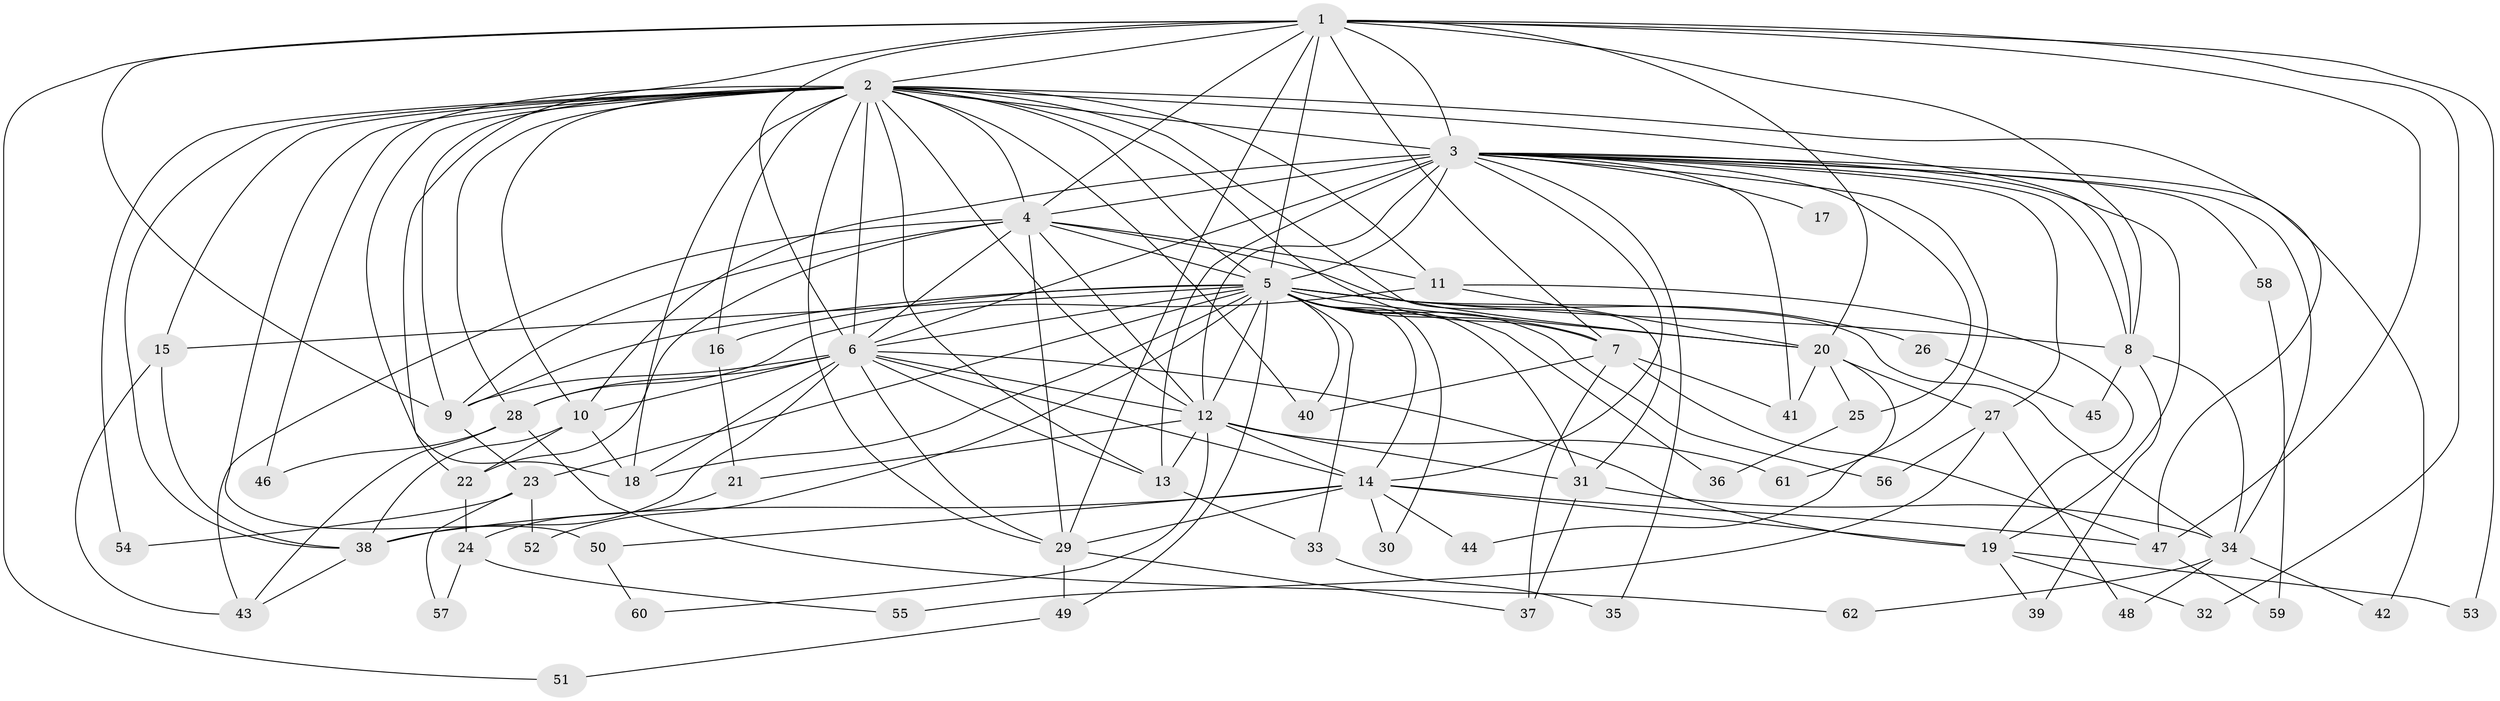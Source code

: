 // original degree distribution, {14: 0.008130081300813009, 25: 0.016260162601626018, 17: 0.024390243902439025, 24: 0.016260162601626018, 26: 0.008130081300813009, 16: 0.008130081300813009, 6: 0.024390243902439025, 3: 0.22764227642276422, 5: 0.056910569105691054, 8: 0.016260162601626018, 10: 0.008130081300813009, 4: 0.08130081300813008, 2: 0.4878048780487805, 7: 0.016260162601626018}
// Generated by graph-tools (version 1.1) at 2025/34/03/09/25 02:34:37]
// undirected, 62 vertices, 163 edges
graph export_dot {
graph [start="1"]
  node [color=gray90,style=filled];
  1;
  2;
  3;
  4;
  5;
  6;
  7;
  8;
  9;
  10;
  11;
  12;
  13;
  14;
  15;
  16;
  17;
  18;
  19;
  20;
  21;
  22;
  23;
  24;
  25;
  26;
  27;
  28;
  29;
  30;
  31;
  32;
  33;
  34;
  35;
  36;
  37;
  38;
  39;
  40;
  41;
  42;
  43;
  44;
  45;
  46;
  47;
  48;
  49;
  50;
  51;
  52;
  53;
  54;
  55;
  56;
  57;
  58;
  59;
  60;
  61;
  62;
  1 -- 2 [weight=4.0];
  1 -- 3 [weight=4.0];
  1 -- 4 [weight=2.0];
  1 -- 5 [weight=4.0];
  1 -- 6 [weight=3.0];
  1 -- 7 [weight=1.0];
  1 -- 8 [weight=1.0];
  1 -- 9 [weight=1.0];
  1 -- 18 [weight=1.0];
  1 -- 20 [weight=1.0];
  1 -- 29 [weight=1.0];
  1 -- 32 [weight=1.0];
  1 -- 47 [weight=1.0];
  1 -- 51 [weight=1.0];
  1 -- 53 [weight=1.0];
  2 -- 3 [weight=4.0];
  2 -- 4 [weight=2.0];
  2 -- 5 [weight=4.0];
  2 -- 6 [weight=9.0];
  2 -- 7 [weight=1.0];
  2 -- 8 [weight=1.0];
  2 -- 9 [weight=1.0];
  2 -- 10 [weight=1.0];
  2 -- 11 [weight=1.0];
  2 -- 12 [weight=1.0];
  2 -- 13 [weight=1.0];
  2 -- 15 [weight=1.0];
  2 -- 16 [weight=1.0];
  2 -- 18 [weight=1.0];
  2 -- 22 [weight=1.0];
  2 -- 28 [weight=1.0];
  2 -- 29 [weight=1.0];
  2 -- 31 [weight=1.0];
  2 -- 38 [weight=3.0];
  2 -- 40 [weight=2.0];
  2 -- 46 [weight=1.0];
  2 -- 47 [weight=1.0];
  2 -- 50 [weight=1.0];
  2 -- 54 [weight=1.0];
  3 -- 4 [weight=2.0];
  3 -- 5 [weight=4.0];
  3 -- 6 [weight=3.0];
  3 -- 8 [weight=2.0];
  3 -- 10 [weight=1.0];
  3 -- 12 [weight=1.0];
  3 -- 13 [weight=1.0];
  3 -- 14 [weight=2.0];
  3 -- 17 [weight=2.0];
  3 -- 19 [weight=1.0];
  3 -- 25 [weight=1.0];
  3 -- 27 [weight=1.0];
  3 -- 34 [weight=2.0];
  3 -- 35 [weight=1.0];
  3 -- 41 [weight=1.0];
  3 -- 42 [weight=1.0];
  3 -- 58 [weight=1.0];
  3 -- 61 [weight=1.0];
  4 -- 5 [weight=2.0];
  4 -- 6 [weight=1.0];
  4 -- 9 [weight=1.0];
  4 -- 11 [weight=1.0];
  4 -- 12 [weight=1.0];
  4 -- 20 [weight=1.0];
  4 -- 22 [weight=1.0];
  4 -- 29 [weight=1.0];
  4 -- 43 [weight=1.0];
  5 -- 6 [weight=3.0];
  5 -- 7 [weight=1.0];
  5 -- 8 [weight=1.0];
  5 -- 9 [weight=1.0];
  5 -- 12 [weight=1.0];
  5 -- 14 [weight=1.0];
  5 -- 15 [weight=1.0];
  5 -- 16 [weight=1.0];
  5 -- 18 [weight=1.0];
  5 -- 20 [weight=1.0];
  5 -- 23 [weight=1.0];
  5 -- 26 [weight=1.0];
  5 -- 30 [weight=1.0];
  5 -- 31 [weight=1.0];
  5 -- 33 [weight=1.0];
  5 -- 34 [weight=1.0];
  5 -- 36 [weight=1.0];
  5 -- 40 [weight=1.0];
  5 -- 49 [weight=1.0];
  5 -- 52 [weight=1.0];
  5 -- 56 [weight=1.0];
  6 -- 9 [weight=1.0];
  6 -- 10 [weight=1.0];
  6 -- 12 [weight=1.0];
  6 -- 13 [weight=1.0];
  6 -- 14 [weight=8.0];
  6 -- 18 [weight=1.0];
  6 -- 19 [weight=1.0];
  6 -- 28 [weight=2.0];
  6 -- 29 [weight=1.0];
  6 -- 38 [weight=1.0];
  7 -- 37 [weight=1.0];
  7 -- 40 [weight=1.0];
  7 -- 41 [weight=1.0];
  7 -- 47 [weight=1.0];
  8 -- 34 [weight=1.0];
  8 -- 39 [weight=1.0];
  8 -- 45 [weight=1.0];
  9 -- 23 [weight=1.0];
  10 -- 18 [weight=4.0];
  10 -- 22 [weight=1.0];
  10 -- 38 [weight=1.0];
  11 -- 19 [weight=1.0];
  11 -- 20 [weight=1.0];
  11 -- 28 [weight=1.0];
  12 -- 13 [weight=1.0];
  12 -- 14 [weight=1.0];
  12 -- 21 [weight=1.0];
  12 -- 31 [weight=1.0];
  12 -- 60 [weight=1.0];
  12 -- 61 [weight=1.0];
  13 -- 33 [weight=1.0];
  14 -- 19 [weight=2.0];
  14 -- 29 [weight=1.0];
  14 -- 30 [weight=1.0];
  14 -- 38 [weight=1.0];
  14 -- 44 [weight=1.0];
  14 -- 47 [weight=1.0];
  14 -- 50 [weight=1.0];
  15 -- 38 [weight=1.0];
  15 -- 43 [weight=1.0];
  16 -- 21 [weight=1.0];
  19 -- 32 [weight=1.0];
  19 -- 39 [weight=1.0];
  19 -- 53 [weight=1.0];
  20 -- 25 [weight=1.0];
  20 -- 27 [weight=1.0];
  20 -- 41 [weight=2.0];
  20 -- 44 [weight=1.0];
  21 -- 24 [weight=1.0];
  22 -- 24 [weight=1.0];
  23 -- 52 [weight=1.0];
  23 -- 54 [weight=1.0];
  23 -- 57 [weight=1.0];
  24 -- 55 [weight=1.0];
  24 -- 57 [weight=1.0];
  25 -- 36 [weight=1.0];
  26 -- 45 [weight=1.0];
  27 -- 48 [weight=1.0];
  27 -- 55 [weight=1.0];
  27 -- 56 [weight=1.0];
  28 -- 43 [weight=1.0];
  28 -- 46 [weight=1.0];
  28 -- 62 [weight=1.0];
  29 -- 37 [weight=1.0];
  29 -- 49 [weight=1.0];
  31 -- 34 [weight=1.0];
  31 -- 37 [weight=1.0];
  33 -- 35 [weight=1.0];
  34 -- 42 [weight=1.0];
  34 -- 48 [weight=1.0];
  34 -- 62 [weight=1.0];
  38 -- 43 [weight=1.0];
  47 -- 59 [weight=1.0];
  49 -- 51 [weight=1.0];
  50 -- 60 [weight=1.0];
  58 -- 59 [weight=1.0];
}
